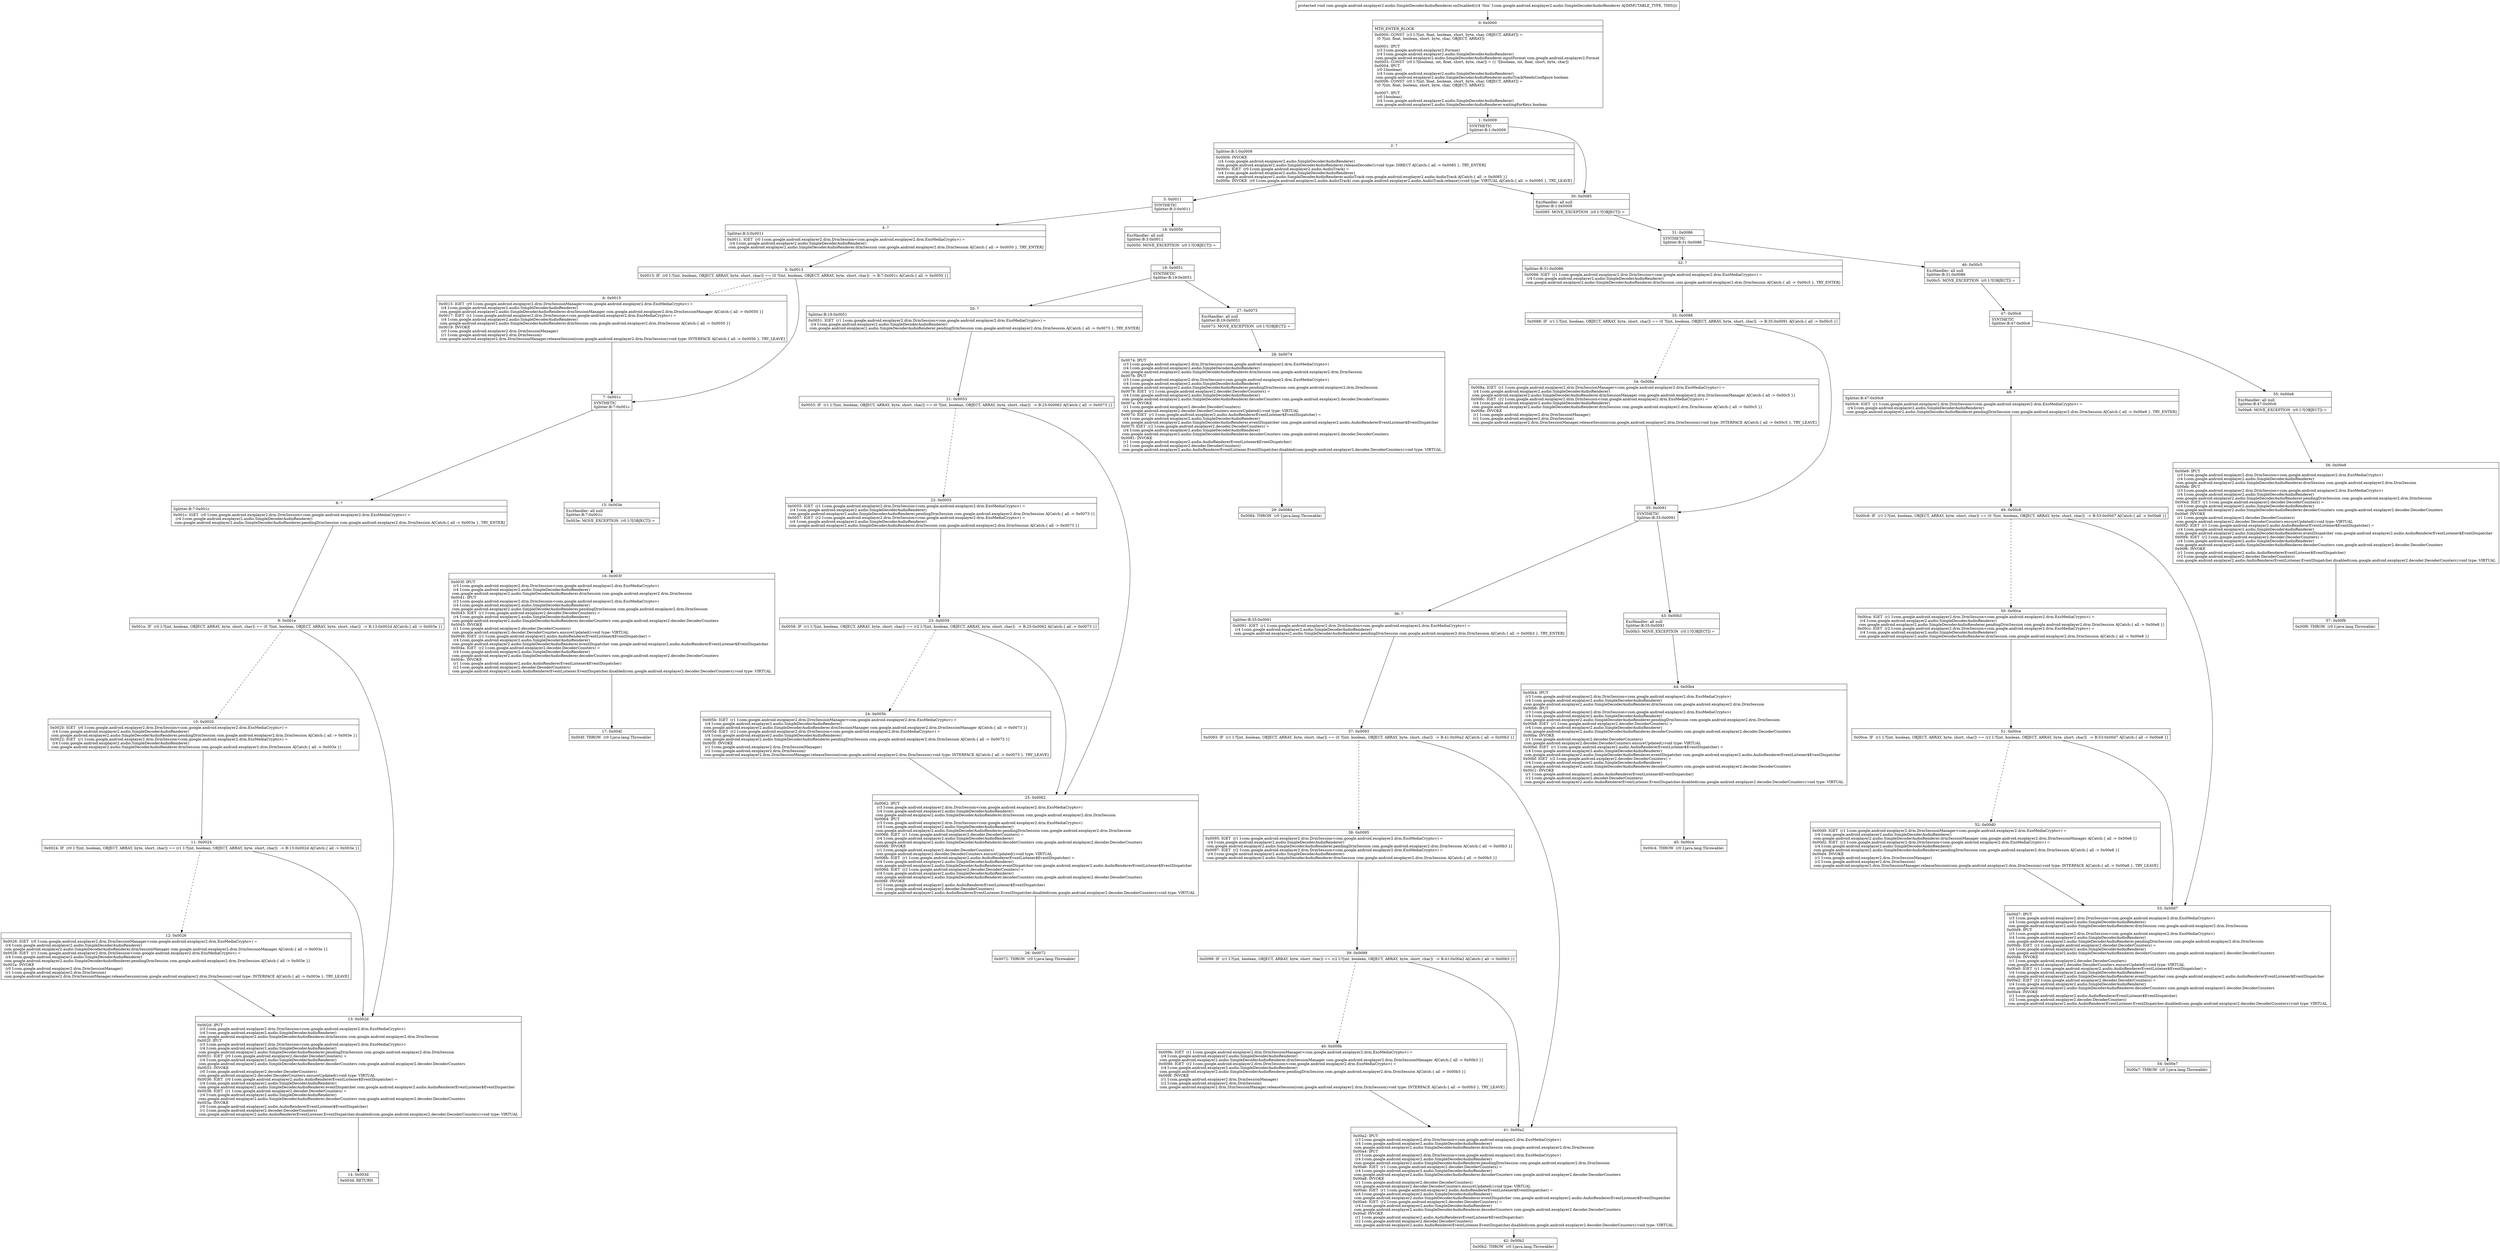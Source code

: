 digraph "CFG forcom.google.android.exoplayer2.audio.SimpleDecoderAudioRenderer.onDisabled()V" {
Node_0 [shape=record,label="{0\:\ 0x0000|MTH_ENTER_BLOCK\l|0x0000: CONST  (r3 I:?[int, float, boolean, short, byte, char, OBJECT, ARRAY]) = \l  (0 ?[int, float, boolean, short, byte, char, OBJECT, ARRAY])\l \l0x0001: IPUT  \l  (r3 I:com.google.android.exoplayer2.Format)\l  (r4 I:com.google.android.exoplayer2.audio.SimpleDecoderAudioRenderer)\l com.google.android.exoplayer2.audio.SimpleDecoderAudioRenderer.inputFormat com.google.android.exoplayer2.Format \l0x0003: CONST  (r0 I:?[boolean, int, float, short, byte, char]) = (1 ?[boolean, int, float, short, byte, char]) \l0x0004: IPUT  \l  (r0 I:boolean)\l  (r4 I:com.google.android.exoplayer2.audio.SimpleDecoderAudioRenderer)\l com.google.android.exoplayer2.audio.SimpleDecoderAudioRenderer.audioTrackNeedsConfigure boolean \l0x0006: CONST  (r0 I:?[int, float, boolean, short, byte, char, OBJECT, ARRAY]) = \l  (0 ?[int, float, boolean, short, byte, char, OBJECT, ARRAY])\l \l0x0007: IPUT  \l  (r0 I:boolean)\l  (r4 I:com.google.android.exoplayer2.audio.SimpleDecoderAudioRenderer)\l com.google.android.exoplayer2.audio.SimpleDecoderAudioRenderer.waitingForKeys boolean \l}"];
Node_1 [shape=record,label="{1\:\ 0x0009|SYNTHETIC\lSplitter:B:1:0x0009\l}"];
Node_2 [shape=record,label="{2\:\ ?|Splitter:B:1:0x0009\l|0x0009: INVOKE  \l  (r4 I:com.google.android.exoplayer2.audio.SimpleDecoderAudioRenderer)\l com.google.android.exoplayer2.audio.SimpleDecoderAudioRenderer.releaseDecoder():void type: DIRECT A[Catch:\{ all \-\> 0x0085 \}, TRY_ENTER]\l0x000c: IGET  (r0 I:com.google.android.exoplayer2.audio.AudioTrack) = \l  (r4 I:com.google.android.exoplayer2.audio.SimpleDecoderAudioRenderer)\l com.google.android.exoplayer2.audio.SimpleDecoderAudioRenderer.audioTrack com.google.android.exoplayer2.audio.AudioTrack A[Catch:\{ all \-\> 0x0085 \}]\l0x000e: INVOKE  (r0 I:com.google.android.exoplayer2.audio.AudioTrack) com.google.android.exoplayer2.audio.AudioTrack.release():void type: VIRTUAL A[Catch:\{ all \-\> 0x0085 \}, TRY_LEAVE]\l}"];
Node_3 [shape=record,label="{3\:\ 0x0011|SYNTHETIC\lSplitter:B:3:0x0011\l}"];
Node_4 [shape=record,label="{4\:\ ?|Splitter:B:3:0x0011\l|0x0011: IGET  (r0 I:com.google.android.exoplayer2.drm.DrmSession\<com.google.android.exoplayer2.drm.ExoMediaCrypto\>) = \l  (r4 I:com.google.android.exoplayer2.audio.SimpleDecoderAudioRenderer)\l com.google.android.exoplayer2.audio.SimpleDecoderAudioRenderer.drmSession com.google.android.exoplayer2.drm.DrmSession A[Catch:\{ all \-\> 0x0050 \}, TRY_ENTER]\l}"];
Node_5 [shape=record,label="{5\:\ 0x0013|0x0013: IF  (r0 I:?[int, boolean, OBJECT, ARRAY, byte, short, char]) == (0 ?[int, boolean, OBJECT, ARRAY, byte, short, char])  \-\> B:7:0x001c A[Catch:\{ all \-\> 0x0050 \}]\l}"];
Node_6 [shape=record,label="{6\:\ 0x0015|0x0015: IGET  (r0 I:com.google.android.exoplayer2.drm.DrmSessionManager\<com.google.android.exoplayer2.drm.ExoMediaCrypto\>) = \l  (r4 I:com.google.android.exoplayer2.audio.SimpleDecoderAudioRenderer)\l com.google.android.exoplayer2.audio.SimpleDecoderAudioRenderer.drmSessionManager com.google.android.exoplayer2.drm.DrmSessionManager A[Catch:\{ all \-\> 0x0050 \}]\l0x0017: IGET  (r1 I:com.google.android.exoplayer2.drm.DrmSession\<com.google.android.exoplayer2.drm.ExoMediaCrypto\>) = \l  (r4 I:com.google.android.exoplayer2.audio.SimpleDecoderAudioRenderer)\l com.google.android.exoplayer2.audio.SimpleDecoderAudioRenderer.drmSession com.google.android.exoplayer2.drm.DrmSession A[Catch:\{ all \-\> 0x0050 \}]\l0x0019: INVOKE  \l  (r0 I:com.google.android.exoplayer2.drm.DrmSessionManager)\l  (r1 I:com.google.android.exoplayer2.drm.DrmSession)\l com.google.android.exoplayer2.drm.DrmSessionManager.releaseSession(com.google.android.exoplayer2.drm.DrmSession):void type: INTERFACE A[Catch:\{ all \-\> 0x0050 \}, TRY_LEAVE]\l}"];
Node_7 [shape=record,label="{7\:\ 0x001c|SYNTHETIC\lSplitter:B:7:0x001c\l}"];
Node_8 [shape=record,label="{8\:\ ?|Splitter:B:7:0x001c\l|0x001c: IGET  (r0 I:com.google.android.exoplayer2.drm.DrmSession\<com.google.android.exoplayer2.drm.ExoMediaCrypto\>) = \l  (r4 I:com.google.android.exoplayer2.audio.SimpleDecoderAudioRenderer)\l com.google.android.exoplayer2.audio.SimpleDecoderAudioRenderer.pendingDrmSession com.google.android.exoplayer2.drm.DrmSession A[Catch:\{ all \-\> 0x003e \}, TRY_ENTER]\l}"];
Node_9 [shape=record,label="{9\:\ 0x001e|0x001e: IF  (r0 I:?[int, boolean, OBJECT, ARRAY, byte, short, char]) == (0 ?[int, boolean, OBJECT, ARRAY, byte, short, char])  \-\> B:13:0x002d A[Catch:\{ all \-\> 0x003e \}]\l}"];
Node_10 [shape=record,label="{10\:\ 0x0020|0x0020: IGET  (r0 I:com.google.android.exoplayer2.drm.DrmSession\<com.google.android.exoplayer2.drm.ExoMediaCrypto\>) = \l  (r4 I:com.google.android.exoplayer2.audio.SimpleDecoderAudioRenderer)\l com.google.android.exoplayer2.audio.SimpleDecoderAudioRenderer.pendingDrmSession com.google.android.exoplayer2.drm.DrmSession A[Catch:\{ all \-\> 0x003e \}]\l0x0022: IGET  (r1 I:com.google.android.exoplayer2.drm.DrmSession\<com.google.android.exoplayer2.drm.ExoMediaCrypto\>) = \l  (r4 I:com.google.android.exoplayer2.audio.SimpleDecoderAudioRenderer)\l com.google.android.exoplayer2.audio.SimpleDecoderAudioRenderer.drmSession com.google.android.exoplayer2.drm.DrmSession A[Catch:\{ all \-\> 0x003e \}]\l}"];
Node_11 [shape=record,label="{11\:\ 0x0024|0x0024: IF  (r0 I:?[int, boolean, OBJECT, ARRAY, byte, short, char]) == (r1 I:?[int, boolean, OBJECT, ARRAY, byte, short, char])  \-\> B:13:0x002d A[Catch:\{ all \-\> 0x003e \}]\l}"];
Node_12 [shape=record,label="{12\:\ 0x0026|0x0026: IGET  (r0 I:com.google.android.exoplayer2.drm.DrmSessionManager\<com.google.android.exoplayer2.drm.ExoMediaCrypto\>) = \l  (r4 I:com.google.android.exoplayer2.audio.SimpleDecoderAudioRenderer)\l com.google.android.exoplayer2.audio.SimpleDecoderAudioRenderer.drmSessionManager com.google.android.exoplayer2.drm.DrmSessionManager A[Catch:\{ all \-\> 0x003e \}]\l0x0028: IGET  (r1 I:com.google.android.exoplayer2.drm.DrmSession\<com.google.android.exoplayer2.drm.ExoMediaCrypto\>) = \l  (r4 I:com.google.android.exoplayer2.audio.SimpleDecoderAudioRenderer)\l com.google.android.exoplayer2.audio.SimpleDecoderAudioRenderer.pendingDrmSession com.google.android.exoplayer2.drm.DrmSession A[Catch:\{ all \-\> 0x003e \}]\l0x002a: INVOKE  \l  (r0 I:com.google.android.exoplayer2.drm.DrmSessionManager)\l  (r1 I:com.google.android.exoplayer2.drm.DrmSession)\l com.google.android.exoplayer2.drm.DrmSessionManager.releaseSession(com.google.android.exoplayer2.drm.DrmSession):void type: INTERFACE A[Catch:\{ all \-\> 0x003e \}, TRY_LEAVE]\l}"];
Node_13 [shape=record,label="{13\:\ 0x002d|0x002d: IPUT  \l  (r3 I:com.google.android.exoplayer2.drm.DrmSession\<com.google.android.exoplayer2.drm.ExoMediaCrypto\>)\l  (r4 I:com.google.android.exoplayer2.audio.SimpleDecoderAudioRenderer)\l com.google.android.exoplayer2.audio.SimpleDecoderAudioRenderer.drmSession com.google.android.exoplayer2.drm.DrmSession \l0x002f: IPUT  \l  (r3 I:com.google.android.exoplayer2.drm.DrmSession\<com.google.android.exoplayer2.drm.ExoMediaCrypto\>)\l  (r4 I:com.google.android.exoplayer2.audio.SimpleDecoderAudioRenderer)\l com.google.android.exoplayer2.audio.SimpleDecoderAudioRenderer.pendingDrmSession com.google.android.exoplayer2.drm.DrmSession \l0x0031: IGET  (r0 I:com.google.android.exoplayer2.decoder.DecoderCounters) = \l  (r4 I:com.google.android.exoplayer2.audio.SimpleDecoderAudioRenderer)\l com.google.android.exoplayer2.audio.SimpleDecoderAudioRenderer.decoderCounters com.google.android.exoplayer2.decoder.DecoderCounters \l0x0033: INVOKE  \l  (r0 I:com.google.android.exoplayer2.decoder.DecoderCounters)\l com.google.android.exoplayer2.decoder.DecoderCounters.ensureUpdated():void type: VIRTUAL \l0x0036: IGET  (r0 I:com.google.android.exoplayer2.audio.AudioRendererEventListener$EventDispatcher) = \l  (r4 I:com.google.android.exoplayer2.audio.SimpleDecoderAudioRenderer)\l com.google.android.exoplayer2.audio.SimpleDecoderAudioRenderer.eventDispatcher com.google.android.exoplayer2.audio.AudioRendererEventListener$EventDispatcher \l0x0038: IGET  (r1 I:com.google.android.exoplayer2.decoder.DecoderCounters) = \l  (r4 I:com.google.android.exoplayer2.audio.SimpleDecoderAudioRenderer)\l com.google.android.exoplayer2.audio.SimpleDecoderAudioRenderer.decoderCounters com.google.android.exoplayer2.decoder.DecoderCounters \l0x003a: INVOKE  \l  (r0 I:com.google.android.exoplayer2.audio.AudioRendererEventListener$EventDispatcher)\l  (r1 I:com.google.android.exoplayer2.decoder.DecoderCounters)\l com.google.android.exoplayer2.audio.AudioRendererEventListener.EventDispatcher.disabled(com.google.android.exoplayer2.decoder.DecoderCounters):void type: VIRTUAL \l}"];
Node_14 [shape=record,label="{14\:\ 0x003d|0x003d: RETURN   \l}"];
Node_15 [shape=record,label="{15\:\ 0x003e|ExcHandler: all null\lSplitter:B:7:0x001c\l|0x003e: MOVE_EXCEPTION  (r0 I:?[OBJECT]) =  \l}"];
Node_16 [shape=record,label="{16\:\ 0x003f|0x003f: IPUT  \l  (r3 I:com.google.android.exoplayer2.drm.DrmSession\<com.google.android.exoplayer2.drm.ExoMediaCrypto\>)\l  (r4 I:com.google.android.exoplayer2.audio.SimpleDecoderAudioRenderer)\l com.google.android.exoplayer2.audio.SimpleDecoderAudioRenderer.drmSession com.google.android.exoplayer2.drm.DrmSession \l0x0041: IPUT  \l  (r3 I:com.google.android.exoplayer2.drm.DrmSession\<com.google.android.exoplayer2.drm.ExoMediaCrypto\>)\l  (r4 I:com.google.android.exoplayer2.audio.SimpleDecoderAudioRenderer)\l com.google.android.exoplayer2.audio.SimpleDecoderAudioRenderer.pendingDrmSession com.google.android.exoplayer2.drm.DrmSession \l0x0043: IGET  (r1 I:com.google.android.exoplayer2.decoder.DecoderCounters) = \l  (r4 I:com.google.android.exoplayer2.audio.SimpleDecoderAudioRenderer)\l com.google.android.exoplayer2.audio.SimpleDecoderAudioRenderer.decoderCounters com.google.android.exoplayer2.decoder.DecoderCounters \l0x0045: INVOKE  \l  (r1 I:com.google.android.exoplayer2.decoder.DecoderCounters)\l com.google.android.exoplayer2.decoder.DecoderCounters.ensureUpdated():void type: VIRTUAL \l0x0048: IGET  (r1 I:com.google.android.exoplayer2.audio.AudioRendererEventListener$EventDispatcher) = \l  (r4 I:com.google.android.exoplayer2.audio.SimpleDecoderAudioRenderer)\l com.google.android.exoplayer2.audio.SimpleDecoderAudioRenderer.eventDispatcher com.google.android.exoplayer2.audio.AudioRendererEventListener$EventDispatcher \l0x004a: IGET  (r2 I:com.google.android.exoplayer2.decoder.DecoderCounters) = \l  (r4 I:com.google.android.exoplayer2.audio.SimpleDecoderAudioRenderer)\l com.google.android.exoplayer2.audio.SimpleDecoderAudioRenderer.decoderCounters com.google.android.exoplayer2.decoder.DecoderCounters \l0x004c: INVOKE  \l  (r1 I:com.google.android.exoplayer2.audio.AudioRendererEventListener$EventDispatcher)\l  (r2 I:com.google.android.exoplayer2.decoder.DecoderCounters)\l com.google.android.exoplayer2.audio.AudioRendererEventListener.EventDispatcher.disabled(com.google.android.exoplayer2.decoder.DecoderCounters):void type: VIRTUAL \l}"];
Node_17 [shape=record,label="{17\:\ 0x004f|0x004f: THROW  (r0 I:java.lang.Throwable) \l}"];
Node_18 [shape=record,label="{18\:\ 0x0050|ExcHandler: all null\lSplitter:B:3:0x0011\l|0x0050: MOVE_EXCEPTION  (r0 I:?[OBJECT]) =  \l}"];
Node_19 [shape=record,label="{19\:\ 0x0051|SYNTHETIC\lSplitter:B:19:0x0051\l}"];
Node_20 [shape=record,label="{20\:\ ?|Splitter:B:19:0x0051\l|0x0051: IGET  (r1 I:com.google.android.exoplayer2.drm.DrmSession\<com.google.android.exoplayer2.drm.ExoMediaCrypto\>) = \l  (r4 I:com.google.android.exoplayer2.audio.SimpleDecoderAudioRenderer)\l com.google.android.exoplayer2.audio.SimpleDecoderAudioRenderer.pendingDrmSession com.google.android.exoplayer2.drm.DrmSession A[Catch:\{ all \-\> 0x0073 \}, TRY_ENTER]\l}"];
Node_21 [shape=record,label="{21\:\ 0x0053|0x0053: IF  (r1 I:?[int, boolean, OBJECT, ARRAY, byte, short, char]) == (0 ?[int, boolean, OBJECT, ARRAY, byte, short, char])  \-\> B:25:0x0062 A[Catch:\{ all \-\> 0x0073 \}]\l}"];
Node_22 [shape=record,label="{22\:\ 0x0055|0x0055: IGET  (r1 I:com.google.android.exoplayer2.drm.DrmSession\<com.google.android.exoplayer2.drm.ExoMediaCrypto\>) = \l  (r4 I:com.google.android.exoplayer2.audio.SimpleDecoderAudioRenderer)\l com.google.android.exoplayer2.audio.SimpleDecoderAudioRenderer.pendingDrmSession com.google.android.exoplayer2.drm.DrmSession A[Catch:\{ all \-\> 0x0073 \}]\l0x0057: IGET  (r2 I:com.google.android.exoplayer2.drm.DrmSession\<com.google.android.exoplayer2.drm.ExoMediaCrypto\>) = \l  (r4 I:com.google.android.exoplayer2.audio.SimpleDecoderAudioRenderer)\l com.google.android.exoplayer2.audio.SimpleDecoderAudioRenderer.drmSession com.google.android.exoplayer2.drm.DrmSession A[Catch:\{ all \-\> 0x0073 \}]\l}"];
Node_23 [shape=record,label="{23\:\ 0x0059|0x0059: IF  (r1 I:?[int, boolean, OBJECT, ARRAY, byte, short, char]) == (r2 I:?[int, boolean, OBJECT, ARRAY, byte, short, char])  \-\> B:25:0x0062 A[Catch:\{ all \-\> 0x0073 \}]\l}"];
Node_24 [shape=record,label="{24\:\ 0x005b|0x005b: IGET  (r1 I:com.google.android.exoplayer2.drm.DrmSessionManager\<com.google.android.exoplayer2.drm.ExoMediaCrypto\>) = \l  (r4 I:com.google.android.exoplayer2.audio.SimpleDecoderAudioRenderer)\l com.google.android.exoplayer2.audio.SimpleDecoderAudioRenderer.drmSessionManager com.google.android.exoplayer2.drm.DrmSessionManager A[Catch:\{ all \-\> 0x0073 \}]\l0x005d: IGET  (r2 I:com.google.android.exoplayer2.drm.DrmSession\<com.google.android.exoplayer2.drm.ExoMediaCrypto\>) = \l  (r4 I:com.google.android.exoplayer2.audio.SimpleDecoderAudioRenderer)\l com.google.android.exoplayer2.audio.SimpleDecoderAudioRenderer.pendingDrmSession com.google.android.exoplayer2.drm.DrmSession A[Catch:\{ all \-\> 0x0073 \}]\l0x005f: INVOKE  \l  (r1 I:com.google.android.exoplayer2.drm.DrmSessionManager)\l  (r2 I:com.google.android.exoplayer2.drm.DrmSession)\l com.google.android.exoplayer2.drm.DrmSessionManager.releaseSession(com.google.android.exoplayer2.drm.DrmSession):void type: INTERFACE A[Catch:\{ all \-\> 0x0073 \}, TRY_LEAVE]\l}"];
Node_25 [shape=record,label="{25\:\ 0x0062|0x0062: IPUT  \l  (r3 I:com.google.android.exoplayer2.drm.DrmSession\<com.google.android.exoplayer2.drm.ExoMediaCrypto\>)\l  (r4 I:com.google.android.exoplayer2.audio.SimpleDecoderAudioRenderer)\l com.google.android.exoplayer2.audio.SimpleDecoderAudioRenderer.drmSession com.google.android.exoplayer2.drm.DrmSession \l0x0064: IPUT  \l  (r3 I:com.google.android.exoplayer2.drm.DrmSession\<com.google.android.exoplayer2.drm.ExoMediaCrypto\>)\l  (r4 I:com.google.android.exoplayer2.audio.SimpleDecoderAudioRenderer)\l com.google.android.exoplayer2.audio.SimpleDecoderAudioRenderer.pendingDrmSession com.google.android.exoplayer2.drm.DrmSession \l0x0066: IGET  (r1 I:com.google.android.exoplayer2.decoder.DecoderCounters) = \l  (r4 I:com.google.android.exoplayer2.audio.SimpleDecoderAudioRenderer)\l com.google.android.exoplayer2.audio.SimpleDecoderAudioRenderer.decoderCounters com.google.android.exoplayer2.decoder.DecoderCounters \l0x0068: INVOKE  \l  (r1 I:com.google.android.exoplayer2.decoder.DecoderCounters)\l com.google.android.exoplayer2.decoder.DecoderCounters.ensureUpdated():void type: VIRTUAL \l0x006b: IGET  (r1 I:com.google.android.exoplayer2.audio.AudioRendererEventListener$EventDispatcher) = \l  (r4 I:com.google.android.exoplayer2.audio.SimpleDecoderAudioRenderer)\l com.google.android.exoplayer2.audio.SimpleDecoderAudioRenderer.eventDispatcher com.google.android.exoplayer2.audio.AudioRendererEventListener$EventDispatcher \l0x006d: IGET  (r2 I:com.google.android.exoplayer2.decoder.DecoderCounters) = \l  (r4 I:com.google.android.exoplayer2.audio.SimpleDecoderAudioRenderer)\l com.google.android.exoplayer2.audio.SimpleDecoderAudioRenderer.decoderCounters com.google.android.exoplayer2.decoder.DecoderCounters \l0x006f: INVOKE  \l  (r1 I:com.google.android.exoplayer2.audio.AudioRendererEventListener$EventDispatcher)\l  (r2 I:com.google.android.exoplayer2.decoder.DecoderCounters)\l com.google.android.exoplayer2.audio.AudioRendererEventListener.EventDispatcher.disabled(com.google.android.exoplayer2.decoder.DecoderCounters):void type: VIRTUAL \l}"];
Node_26 [shape=record,label="{26\:\ 0x0072|0x0072: THROW  (r0 I:java.lang.Throwable) \l}"];
Node_27 [shape=record,label="{27\:\ 0x0073|ExcHandler: all null\lSplitter:B:19:0x0051\l|0x0073: MOVE_EXCEPTION  (r0 I:?[OBJECT]) =  \l}"];
Node_28 [shape=record,label="{28\:\ 0x0074|0x0074: IPUT  \l  (r3 I:com.google.android.exoplayer2.drm.DrmSession\<com.google.android.exoplayer2.drm.ExoMediaCrypto\>)\l  (r4 I:com.google.android.exoplayer2.audio.SimpleDecoderAudioRenderer)\l com.google.android.exoplayer2.audio.SimpleDecoderAudioRenderer.drmSession com.google.android.exoplayer2.drm.DrmSession \l0x0076: IPUT  \l  (r3 I:com.google.android.exoplayer2.drm.DrmSession\<com.google.android.exoplayer2.drm.ExoMediaCrypto\>)\l  (r4 I:com.google.android.exoplayer2.audio.SimpleDecoderAudioRenderer)\l com.google.android.exoplayer2.audio.SimpleDecoderAudioRenderer.pendingDrmSession com.google.android.exoplayer2.drm.DrmSession \l0x0078: IGET  (r1 I:com.google.android.exoplayer2.decoder.DecoderCounters) = \l  (r4 I:com.google.android.exoplayer2.audio.SimpleDecoderAudioRenderer)\l com.google.android.exoplayer2.audio.SimpleDecoderAudioRenderer.decoderCounters com.google.android.exoplayer2.decoder.DecoderCounters \l0x007a: INVOKE  \l  (r1 I:com.google.android.exoplayer2.decoder.DecoderCounters)\l com.google.android.exoplayer2.decoder.DecoderCounters.ensureUpdated():void type: VIRTUAL \l0x007d: IGET  (r1 I:com.google.android.exoplayer2.audio.AudioRendererEventListener$EventDispatcher) = \l  (r4 I:com.google.android.exoplayer2.audio.SimpleDecoderAudioRenderer)\l com.google.android.exoplayer2.audio.SimpleDecoderAudioRenderer.eventDispatcher com.google.android.exoplayer2.audio.AudioRendererEventListener$EventDispatcher \l0x007f: IGET  (r2 I:com.google.android.exoplayer2.decoder.DecoderCounters) = \l  (r4 I:com.google.android.exoplayer2.audio.SimpleDecoderAudioRenderer)\l com.google.android.exoplayer2.audio.SimpleDecoderAudioRenderer.decoderCounters com.google.android.exoplayer2.decoder.DecoderCounters \l0x0081: INVOKE  \l  (r1 I:com.google.android.exoplayer2.audio.AudioRendererEventListener$EventDispatcher)\l  (r2 I:com.google.android.exoplayer2.decoder.DecoderCounters)\l com.google.android.exoplayer2.audio.AudioRendererEventListener.EventDispatcher.disabled(com.google.android.exoplayer2.decoder.DecoderCounters):void type: VIRTUAL \l}"];
Node_29 [shape=record,label="{29\:\ 0x0084|0x0084: THROW  (r0 I:java.lang.Throwable) \l}"];
Node_30 [shape=record,label="{30\:\ 0x0085|ExcHandler: all null\lSplitter:B:1:0x0009\l|0x0085: MOVE_EXCEPTION  (r0 I:?[OBJECT]) =  \l}"];
Node_31 [shape=record,label="{31\:\ 0x0086|SYNTHETIC\lSplitter:B:31:0x0086\l}"];
Node_32 [shape=record,label="{32\:\ ?|Splitter:B:31:0x0086\l|0x0086: IGET  (r1 I:com.google.android.exoplayer2.drm.DrmSession\<com.google.android.exoplayer2.drm.ExoMediaCrypto\>) = \l  (r4 I:com.google.android.exoplayer2.audio.SimpleDecoderAudioRenderer)\l com.google.android.exoplayer2.audio.SimpleDecoderAudioRenderer.drmSession com.google.android.exoplayer2.drm.DrmSession A[Catch:\{ all \-\> 0x00c5 \}, TRY_ENTER]\l}"];
Node_33 [shape=record,label="{33\:\ 0x0088|0x0088: IF  (r1 I:?[int, boolean, OBJECT, ARRAY, byte, short, char]) == (0 ?[int, boolean, OBJECT, ARRAY, byte, short, char])  \-\> B:35:0x0091 A[Catch:\{ all \-\> 0x00c5 \}]\l}"];
Node_34 [shape=record,label="{34\:\ 0x008a|0x008a: IGET  (r1 I:com.google.android.exoplayer2.drm.DrmSessionManager\<com.google.android.exoplayer2.drm.ExoMediaCrypto\>) = \l  (r4 I:com.google.android.exoplayer2.audio.SimpleDecoderAudioRenderer)\l com.google.android.exoplayer2.audio.SimpleDecoderAudioRenderer.drmSessionManager com.google.android.exoplayer2.drm.DrmSessionManager A[Catch:\{ all \-\> 0x00c5 \}]\l0x008c: IGET  (r2 I:com.google.android.exoplayer2.drm.DrmSession\<com.google.android.exoplayer2.drm.ExoMediaCrypto\>) = \l  (r4 I:com.google.android.exoplayer2.audio.SimpleDecoderAudioRenderer)\l com.google.android.exoplayer2.audio.SimpleDecoderAudioRenderer.drmSession com.google.android.exoplayer2.drm.DrmSession A[Catch:\{ all \-\> 0x00c5 \}]\l0x008e: INVOKE  \l  (r1 I:com.google.android.exoplayer2.drm.DrmSessionManager)\l  (r2 I:com.google.android.exoplayer2.drm.DrmSession)\l com.google.android.exoplayer2.drm.DrmSessionManager.releaseSession(com.google.android.exoplayer2.drm.DrmSession):void type: INTERFACE A[Catch:\{ all \-\> 0x00c5 \}, TRY_LEAVE]\l}"];
Node_35 [shape=record,label="{35\:\ 0x0091|SYNTHETIC\lSplitter:B:35:0x0091\l}"];
Node_36 [shape=record,label="{36\:\ ?|Splitter:B:35:0x0091\l|0x0091: IGET  (r1 I:com.google.android.exoplayer2.drm.DrmSession\<com.google.android.exoplayer2.drm.ExoMediaCrypto\>) = \l  (r4 I:com.google.android.exoplayer2.audio.SimpleDecoderAudioRenderer)\l com.google.android.exoplayer2.audio.SimpleDecoderAudioRenderer.pendingDrmSession com.google.android.exoplayer2.drm.DrmSession A[Catch:\{ all \-\> 0x00b3 \}, TRY_ENTER]\l}"];
Node_37 [shape=record,label="{37\:\ 0x0093|0x0093: IF  (r1 I:?[int, boolean, OBJECT, ARRAY, byte, short, char]) == (0 ?[int, boolean, OBJECT, ARRAY, byte, short, char])  \-\> B:41:0x00a2 A[Catch:\{ all \-\> 0x00b3 \}]\l}"];
Node_38 [shape=record,label="{38\:\ 0x0095|0x0095: IGET  (r1 I:com.google.android.exoplayer2.drm.DrmSession\<com.google.android.exoplayer2.drm.ExoMediaCrypto\>) = \l  (r4 I:com.google.android.exoplayer2.audio.SimpleDecoderAudioRenderer)\l com.google.android.exoplayer2.audio.SimpleDecoderAudioRenderer.pendingDrmSession com.google.android.exoplayer2.drm.DrmSession A[Catch:\{ all \-\> 0x00b3 \}]\l0x0097: IGET  (r2 I:com.google.android.exoplayer2.drm.DrmSession\<com.google.android.exoplayer2.drm.ExoMediaCrypto\>) = \l  (r4 I:com.google.android.exoplayer2.audio.SimpleDecoderAudioRenderer)\l com.google.android.exoplayer2.audio.SimpleDecoderAudioRenderer.drmSession com.google.android.exoplayer2.drm.DrmSession A[Catch:\{ all \-\> 0x00b3 \}]\l}"];
Node_39 [shape=record,label="{39\:\ 0x0099|0x0099: IF  (r1 I:?[int, boolean, OBJECT, ARRAY, byte, short, char]) == (r2 I:?[int, boolean, OBJECT, ARRAY, byte, short, char])  \-\> B:41:0x00a2 A[Catch:\{ all \-\> 0x00b3 \}]\l}"];
Node_40 [shape=record,label="{40\:\ 0x009b|0x009b: IGET  (r1 I:com.google.android.exoplayer2.drm.DrmSessionManager\<com.google.android.exoplayer2.drm.ExoMediaCrypto\>) = \l  (r4 I:com.google.android.exoplayer2.audio.SimpleDecoderAudioRenderer)\l com.google.android.exoplayer2.audio.SimpleDecoderAudioRenderer.drmSessionManager com.google.android.exoplayer2.drm.DrmSessionManager A[Catch:\{ all \-\> 0x00b3 \}]\l0x009d: IGET  (r2 I:com.google.android.exoplayer2.drm.DrmSession\<com.google.android.exoplayer2.drm.ExoMediaCrypto\>) = \l  (r4 I:com.google.android.exoplayer2.audio.SimpleDecoderAudioRenderer)\l com.google.android.exoplayer2.audio.SimpleDecoderAudioRenderer.pendingDrmSession com.google.android.exoplayer2.drm.DrmSession A[Catch:\{ all \-\> 0x00b3 \}]\l0x009f: INVOKE  \l  (r1 I:com.google.android.exoplayer2.drm.DrmSessionManager)\l  (r2 I:com.google.android.exoplayer2.drm.DrmSession)\l com.google.android.exoplayer2.drm.DrmSessionManager.releaseSession(com.google.android.exoplayer2.drm.DrmSession):void type: INTERFACE A[Catch:\{ all \-\> 0x00b3 \}, TRY_LEAVE]\l}"];
Node_41 [shape=record,label="{41\:\ 0x00a2|0x00a2: IPUT  \l  (r3 I:com.google.android.exoplayer2.drm.DrmSession\<com.google.android.exoplayer2.drm.ExoMediaCrypto\>)\l  (r4 I:com.google.android.exoplayer2.audio.SimpleDecoderAudioRenderer)\l com.google.android.exoplayer2.audio.SimpleDecoderAudioRenderer.drmSession com.google.android.exoplayer2.drm.DrmSession \l0x00a4: IPUT  \l  (r3 I:com.google.android.exoplayer2.drm.DrmSession\<com.google.android.exoplayer2.drm.ExoMediaCrypto\>)\l  (r4 I:com.google.android.exoplayer2.audio.SimpleDecoderAudioRenderer)\l com.google.android.exoplayer2.audio.SimpleDecoderAudioRenderer.pendingDrmSession com.google.android.exoplayer2.drm.DrmSession \l0x00a6: IGET  (r1 I:com.google.android.exoplayer2.decoder.DecoderCounters) = \l  (r4 I:com.google.android.exoplayer2.audio.SimpleDecoderAudioRenderer)\l com.google.android.exoplayer2.audio.SimpleDecoderAudioRenderer.decoderCounters com.google.android.exoplayer2.decoder.DecoderCounters \l0x00a8: INVOKE  \l  (r1 I:com.google.android.exoplayer2.decoder.DecoderCounters)\l com.google.android.exoplayer2.decoder.DecoderCounters.ensureUpdated():void type: VIRTUAL \l0x00ab: IGET  (r1 I:com.google.android.exoplayer2.audio.AudioRendererEventListener$EventDispatcher) = \l  (r4 I:com.google.android.exoplayer2.audio.SimpleDecoderAudioRenderer)\l com.google.android.exoplayer2.audio.SimpleDecoderAudioRenderer.eventDispatcher com.google.android.exoplayer2.audio.AudioRendererEventListener$EventDispatcher \l0x00ad: IGET  (r2 I:com.google.android.exoplayer2.decoder.DecoderCounters) = \l  (r4 I:com.google.android.exoplayer2.audio.SimpleDecoderAudioRenderer)\l com.google.android.exoplayer2.audio.SimpleDecoderAudioRenderer.decoderCounters com.google.android.exoplayer2.decoder.DecoderCounters \l0x00af: INVOKE  \l  (r1 I:com.google.android.exoplayer2.audio.AudioRendererEventListener$EventDispatcher)\l  (r2 I:com.google.android.exoplayer2.decoder.DecoderCounters)\l com.google.android.exoplayer2.audio.AudioRendererEventListener.EventDispatcher.disabled(com.google.android.exoplayer2.decoder.DecoderCounters):void type: VIRTUAL \l}"];
Node_42 [shape=record,label="{42\:\ 0x00b2|0x00b2: THROW  (r0 I:java.lang.Throwable) \l}"];
Node_43 [shape=record,label="{43\:\ 0x00b3|ExcHandler: all null\lSplitter:B:35:0x0091\l|0x00b3: MOVE_EXCEPTION  (r0 I:?[OBJECT]) =  \l}"];
Node_44 [shape=record,label="{44\:\ 0x00b4|0x00b4: IPUT  \l  (r3 I:com.google.android.exoplayer2.drm.DrmSession\<com.google.android.exoplayer2.drm.ExoMediaCrypto\>)\l  (r4 I:com.google.android.exoplayer2.audio.SimpleDecoderAudioRenderer)\l com.google.android.exoplayer2.audio.SimpleDecoderAudioRenderer.drmSession com.google.android.exoplayer2.drm.DrmSession \l0x00b6: IPUT  \l  (r3 I:com.google.android.exoplayer2.drm.DrmSession\<com.google.android.exoplayer2.drm.ExoMediaCrypto\>)\l  (r4 I:com.google.android.exoplayer2.audio.SimpleDecoderAudioRenderer)\l com.google.android.exoplayer2.audio.SimpleDecoderAudioRenderer.pendingDrmSession com.google.android.exoplayer2.drm.DrmSession \l0x00b8: IGET  (r1 I:com.google.android.exoplayer2.decoder.DecoderCounters) = \l  (r4 I:com.google.android.exoplayer2.audio.SimpleDecoderAudioRenderer)\l com.google.android.exoplayer2.audio.SimpleDecoderAudioRenderer.decoderCounters com.google.android.exoplayer2.decoder.DecoderCounters \l0x00ba: INVOKE  \l  (r1 I:com.google.android.exoplayer2.decoder.DecoderCounters)\l com.google.android.exoplayer2.decoder.DecoderCounters.ensureUpdated():void type: VIRTUAL \l0x00bd: IGET  (r1 I:com.google.android.exoplayer2.audio.AudioRendererEventListener$EventDispatcher) = \l  (r4 I:com.google.android.exoplayer2.audio.SimpleDecoderAudioRenderer)\l com.google.android.exoplayer2.audio.SimpleDecoderAudioRenderer.eventDispatcher com.google.android.exoplayer2.audio.AudioRendererEventListener$EventDispatcher \l0x00bf: IGET  (r2 I:com.google.android.exoplayer2.decoder.DecoderCounters) = \l  (r4 I:com.google.android.exoplayer2.audio.SimpleDecoderAudioRenderer)\l com.google.android.exoplayer2.audio.SimpleDecoderAudioRenderer.decoderCounters com.google.android.exoplayer2.decoder.DecoderCounters \l0x00c1: INVOKE  \l  (r1 I:com.google.android.exoplayer2.audio.AudioRendererEventListener$EventDispatcher)\l  (r2 I:com.google.android.exoplayer2.decoder.DecoderCounters)\l com.google.android.exoplayer2.audio.AudioRendererEventListener.EventDispatcher.disabled(com.google.android.exoplayer2.decoder.DecoderCounters):void type: VIRTUAL \l}"];
Node_45 [shape=record,label="{45\:\ 0x00c4|0x00c4: THROW  (r0 I:java.lang.Throwable) \l}"];
Node_46 [shape=record,label="{46\:\ 0x00c5|ExcHandler: all null\lSplitter:B:31:0x0086\l|0x00c5: MOVE_EXCEPTION  (r0 I:?[OBJECT]) =  \l}"];
Node_47 [shape=record,label="{47\:\ 0x00c6|SYNTHETIC\lSplitter:B:47:0x00c6\l}"];
Node_48 [shape=record,label="{48\:\ ?|Splitter:B:47:0x00c6\l|0x00c6: IGET  (r1 I:com.google.android.exoplayer2.drm.DrmSession\<com.google.android.exoplayer2.drm.ExoMediaCrypto\>) = \l  (r4 I:com.google.android.exoplayer2.audio.SimpleDecoderAudioRenderer)\l com.google.android.exoplayer2.audio.SimpleDecoderAudioRenderer.pendingDrmSession com.google.android.exoplayer2.drm.DrmSession A[Catch:\{ all \-\> 0x00e8 \}, TRY_ENTER]\l}"];
Node_49 [shape=record,label="{49\:\ 0x00c8|0x00c8: IF  (r1 I:?[int, boolean, OBJECT, ARRAY, byte, short, char]) == (0 ?[int, boolean, OBJECT, ARRAY, byte, short, char])  \-\> B:53:0x00d7 A[Catch:\{ all \-\> 0x00e8 \}]\l}"];
Node_50 [shape=record,label="{50\:\ 0x00ca|0x00ca: IGET  (r1 I:com.google.android.exoplayer2.drm.DrmSession\<com.google.android.exoplayer2.drm.ExoMediaCrypto\>) = \l  (r4 I:com.google.android.exoplayer2.audio.SimpleDecoderAudioRenderer)\l com.google.android.exoplayer2.audio.SimpleDecoderAudioRenderer.pendingDrmSession com.google.android.exoplayer2.drm.DrmSession A[Catch:\{ all \-\> 0x00e8 \}]\l0x00cc: IGET  (r2 I:com.google.android.exoplayer2.drm.DrmSession\<com.google.android.exoplayer2.drm.ExoMediaCrypto\>) = \l  (r4 I:com.google.android.exoplayer2.audio.SimpleDecoderAudioRenderer)\l com.google.android.exoplayer2.audio.SimpleDecoderAudioRenderer.drmSession com.google.android.exoplayer2.drm.DrmSession A[Catch:\{ all \-\> 0x00e8 \}]\l}"];
Node_51 [shape=record,label="{51\:\ 0x00ce|0x00ce: IF  (r1 I:?[int, boolean, OBJECT, ARRAY, byte, short, char]) == (r2 I:?[int, boolean, OBJECT, ARRAY, byte, short, char])  \-\> B:53:0x00d7 A[Catch:\{ all \-\> 0x00e8 \}]\l}"];
Node_52 [shape=record,label="{52\:\ 0x00d0|0x00d0: IGET  (r1 I:com.google.android.exoplayer2.drm.DrmSessionManager\<com.google.android.exoplayer2.drm.ExoMediaCrypto\>) = \l  (r4 I:com.google.android.exoplayer2.audio.SimpleDecoderAudioRenderer)\l com.google.android.exoplayer2.audio.SimpleDecoderAudioRenderer.drmSessionManager com.google.android.exoplayer2.drm.DrmSessionManager A[Catch:\{ all \-\> 0x00e8 \}]\l0x00d2: IGET  (r2 I:com.google.android.exoplayer2.drm.DrmSession\<com.google.android.exoplayer2.drm.ExoMediaCrypto\>) = \l  (r4 I:com.google.android.exoplayer2.audio.SimpleDecoderAudioRenderer)\l com.google.android.exoplayer2.audio.SimpleDecoderAudioRenderer.pendingDrmSession com.google.android.exoplayer2.drm.DrmSession A[Catch:\{ all \-\> 0x00e8 \}]\l0x00d4: INVOKE  \l  (r1 I:com.google.android.exoplayer2.drm.DrmSessionManager)\l  (r2 I:com.google.android.exoplayer2.drm.DrmSession)\l com.google.android.exoplayer2.drm.DrmSessionManager.releaseSession(com.google.android.exoplayer2.drm.DrmSession):void type: INTERFACE A[Catch:\{ all \-\> 0x00e8 \}, TRY_LEAVE]\l}"];
Node_53 [shape=record,label="{53\:\ 0x00d7|0x00d7: IPUT  \l  (r3 I:com.google.android.exoplayer2.drm.DrmSession\<com.google.android.exoplayer2.drm.ExoMediaCrypto\>)\l  (r4 I:com.google.android.exoplayer2.audio.SimpleDecoderAudioRenderer)\l com.google.android.exoplayer2.audio.SimpleDecoderAudioRenderer.drmSession com.google.android.exoplayer2.drm.DrmSession \l0x00d9: IPUT  \l  (r3 I:com.google.android.exoplayer2.drm.DrmSession\<com.google.android.exoplayer2.drm.ExoMediaCrypto\>)\l  (r4 I:com.google.android.exoplayer2.audio.SimpleDecoderAudioRenderer)\l com.google.android.exoplayer2.audio.SimpleDecoderAudioRenderer.pendingDrmSession com.google.android.exoplayer2.drm.DrmSession \l0x00db: IGET  (r1 I:com.google.android.exoplayer2.decoder.DecoderCounters) = \l  (r4 I:com.google.android.exoplayer2.audio.SimpleDecoderAudioRenderer)\l com.google.android.exoplayer2.audio.SimpleDecoderAudioRenderer.decoderCounters com.google.android.exoplayer2.decoder.DecoderCounters \l0x00dd: INVOKE  \l  (r1 I:com.google.android.exoplayer2.decoder.DecoderCounters)\l com.google.android.exoplayer2.decoder.DecoderCounters.ensureUpdated():void type: VIRTUAL \l0x00e0: IGET  (r1 I:com.google.android.exoplayer2.audio.AudioRendererEventListener$EventDispatcher) = \l  (r4 I:com.google.android.exoplayer2.audio.SimpleDecoderAudioRenderer)\l com.google.android.exoplayer2.audio.SimpleDecoderAudioRenderer.eventDispatcher com.google.android.exoplayer2.audio.AudioRendererEventListener$EventDispatcher \l0x00e2: IGET  (r2 I:com.google.android.exoplayer2.decoder.DecoderCounters) = \l  (r4 I:com.google.android.exoplayer2.audio.SimpleDecoderAudioRenderer)\l com.google.android.exoplayer2.audio.SimpleDecoderAudioRenderer.decoderCounters com.google.android.exoplayer2.decoder.DecoderCounters \l0x00e4: INVOKE  \l  (r1 I:com.google.android.exoplayer2.audio.AudioRendererEventListener$EventDispatcher)\l  (r2 I:com.google.android.exoplayer2.decoder.DecoderCounters)\l com.google.android.exoplayer2.audio.AudioRendererEventListener.EventDispatcher.disabled(com.google.android.exoplayer2.decoder.DecoderCounters):void type: VIRTUAL \l}"];
Node_54 [shape=record,label="{54\:\ 0x00e7|0x00e7: THROW  (r0 I:java.lang.Throwable) \l}"];
Node_55 [shape=record,label="{55\:\ 0x00e8|ExcHandler: all null\lSplitter:B:47:0x00c6\l|0x00e8: MOVE_EXCEPTION  (r0 I:?[OBJECT]) =  \l}"];
Node_56 [shape=record,label="{56\:\ 0x00e9|0x00e9: IPUT  \l  (r3 I:com.google.android.exoplayer2.drm.DrmSession\<com.google.android.exoplayer2.drm.ExoMediaCrypto\>)\l  (r4 I:com.google.android.exoplayer2.audio.SimpleDecoderAudioRenderer)\l com.google.android.exoplayer2.audio.SimpleDecoderAudioRenderer.drmSession com.google.android.exoplayer2.drm.DrmSession \l0x00eb: IPUT  \l  (r3 I:com.google.android.exoplayer2.drm.DrmSession\<com.google.android.exoplayer2.drm.ExoMediaCrypto\>)\l  (r4 I:com.google.android.exoplayer2.audio.SimpleDecoderAudioRenderer)\l com.google.android.exoplayer2.audio.SimpleDecoderAudioRenderer.pendingDrmSession com.google.android.exoplayer2.drm.DrmSession \l0x00ed: IGET  (r1 I:com.google.android.exoplayer2.decoder.DecoderCounters) = \l  (r4 I:com.google.android.exoplayer2.audio.SimpleDecoderAudioRenderer)\l com.google.android.exoplayer2.audio.SimpleDecoderAudioRenderer.decoderCounters com.google.android.exoplayer2.decoder.DecoderCounters \l0x00ef: INVOKE  \l  (r1 I:com.google.android.exoplayer2.decoder.DecoderCounters)\l com.google.android.exoplayer2.decoder.DecoderCounters.ensureUpdated():void type: VIRTUAL \l0x00f2: IGET  (r1 I:com.google.android.exoplayer2.audio.AudioRendererEventListener$EventDispatcher) = \l  (r4 I:com.google.android.exoplayer2.audio.SimpleDecoderAudioRenderer)\l com.google.android.exoplayer2.audio.SimpleDecoderAudioRenderer.eventDispatcher com.google.android.exoplayer2.audio.AudioRendererEventListener$EventDispatcher \l0x00f4: IGET  (r2 I:com.google.android.exoplayer2.decoder.DecoderCounters) = \l  (r4 I:com.google.android.exoplayer2.audio.SimpleDecoderAudioRenderer)\l com.google.android.exoplayer2.audio.SimpleDecoderAudioRenderer.decoderCounters com.google.android.exoplayer2.decoder.DecoderCounters \l0x00f6: INVOKE  \l  (r1 I:com.google.android.exoplayer2.audio.AudioRendererEventListener$EventDispatcher)\l  (r2 I:com.google.android.exoplayer2.decoder.DecoderCounters)\l com.google.android.exoplayer2.audio.AudioRendererEventListener.EventDispatcher.disabled(com.google.android.exoplayer2.decoder.DecoderCounters):void type: VIRTUAL \l}"];
Node_57 [shape=record,label="{57\:\ 0x00f9|0x00f9: THROW  (r0 I:java.lang.Throwable) \l}"];
MethodNode[shape=record,label="{protected void com.google.android.exoplayer2.audio.SimpleDecoderAudioRenderer.onDisabled((r4 'this' I:com.google.android.exoplayer2.audio.SimpleDecoderAudioRenderer A[IMMUTABLE_TYPE, THIS])) }"];
MethodNode -> Node_0;
Node_0 -> Node_1;
Node_1 -> Node_2;
Node_1 -> Node_30;
Node_2 -> Node_3;
Node_2 -> Node_30;
Node_3 -> Node_4;
Node_3 -> Node_18;
Node_4 -> Node_5;
Node_5 -> Node_6[style=dashed];
Node_5 -> Node_7;
Node_6 -> Node_7;
Node_7 -> Node_8;
Node_7 -> Node_15;
Node_8 -> Node_9;
Node_9 -> Node_10[style=dashed];
Node_9 -> Node_13;
Node_10 -> Node_11;
Node_11 -> Node_12[style=dashed];
Node_11 -> Node_13;
Node_12 -> Node_13;
Node_13 -> Node_14;
Node_15 -> Node_16;
Node_16 -> Node_17;
Node_18 -> Node_19;
Node_19 -> Node_20;
Node_19 -> Node_27;
Node_20 -> Node_21;
Node_21 -> Node_22[style=dashed];
Node_21 -> Node_25;
Node_22 -> Node_23;
Node_23 -> Node_24[style=dashed];
Node_23 -> Node_25;
Node_24 -> Node_25;
Node_25 -> Node_26;
Node_27 -> Node_28;
Node_28 -> Node_29;
Node_30 -> Node_31;
Node_31 -> Node_32;
Node_31 -> Node_46;
Node_32 -> Node_33;
Node_33 -> Node_34[style=dashed];
Node_33 -> Node_35;
Node_34 -> Node_35;
Node_35 -> Node_36;
Node_35 -> Node_43;
Node_36 -> Node_37;
Node_37 -> Node_38[style=dashed];
Node_37 -> Node_41;
Node_38 -> Node_39;
Node_39 -> Node_40[style=dashed];
Node_39 -> Node_41;
Node_40 -> Node_41;
Node_41 -> Node_42;
Node_43 -> Node_44;
Node_44 -> Node_45;
Node_46 -> Node_47;
Node_47 -> Node_48;
Node_47 -> Node_55;
Node_48 -> Node_49;
Node_49 -> Node_50[style=dashed];
Node_49 -> Node_53;
Node_50 -> Node_51;
Node_51 -> Node_52[style=dashed];
Node_51 -> Node_53;
Node_52 -> Node_53;
Node_53 -> Node_54;
Node_55 -> Node_56;
Node_56 -> Node_57;
}

